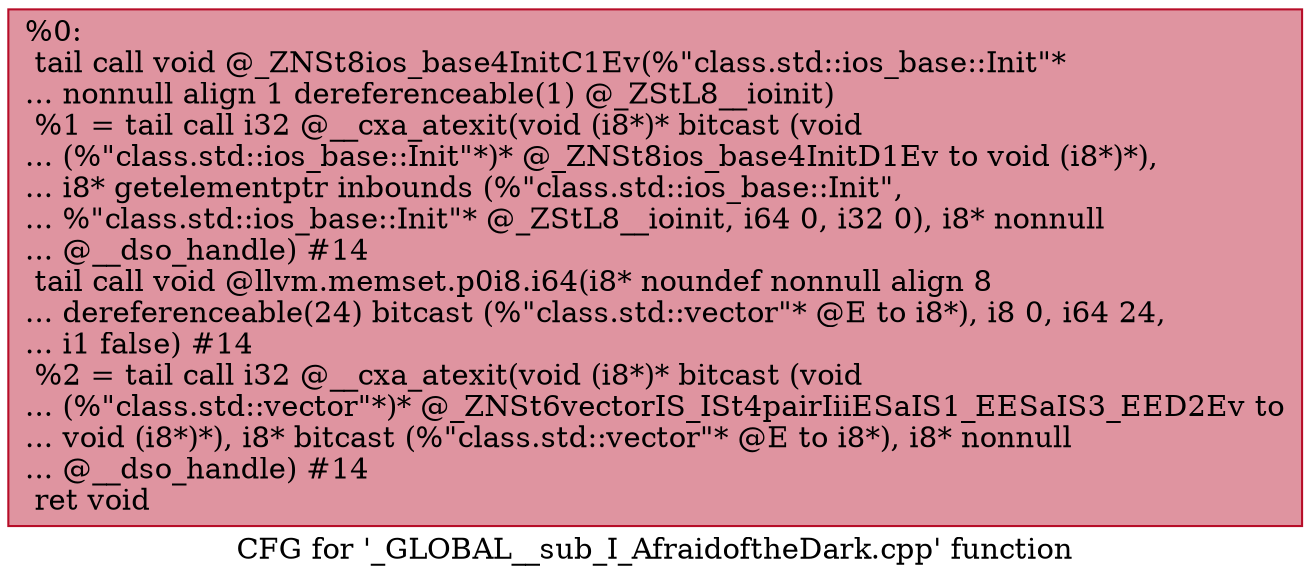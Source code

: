 digraph "CFG for '_GLOBAL__sub_I_AfraidoftheDark.cpp' function" {
	label="CFG for '_GLOBAL__sub_I_AfraidoftheDark.cpp' function";

	Node0x56138711eb70 [shape=record,color="#b70d28ff", style=filled, fillcolor="#b70d2870",label="{%0:\l  tail call void @_ZNSt8ios_base4InitC1Ev(%\"class.std::ios_base::Init\"*\l... nonnull align 1 dereferenceable(1) @_ZStL8__ioinit)\l  %1 = tail call i32 @__cxa_atexit(void (i8*)* bitcast (void\l... (%\"class.std::ios_base::Init\"*)* @_ZNSt8ios_base4InitD1Ev to void (i8*)*),\l... i8* getelementptr inbounds (%\"class.std::ios_base::Init\",\l... %\"class.std::ios_base::Init\"* @_ZStL8__ioinit, i64 0, i32 0), i8* nonnull\l... @__dso_handle) #14\l  tail call void @llvm.memset.p0i8.i64(i8* noundef nonnull align 8\l... dereferenceable(24) bitcast (%\"class.std::vector\"* @E to i8*), i8 0, i64 24,\l... i1 false) #14\l  %2 = tail call i32 @__cxa_atexit(void (i8*)* bitcast (void\l... (%\"class.std::vector\"*)* @_ZNSt6vectorIS_ISt4pairIiiESaIS1_EESaIS3_EED2Ev to\l... void (i8*)*), i8* bitcast (%\"class.std::vector\"* @E to i8*), i8* nonnull\l... @__dso_handle) #14\l  ret void\l}"];
}
